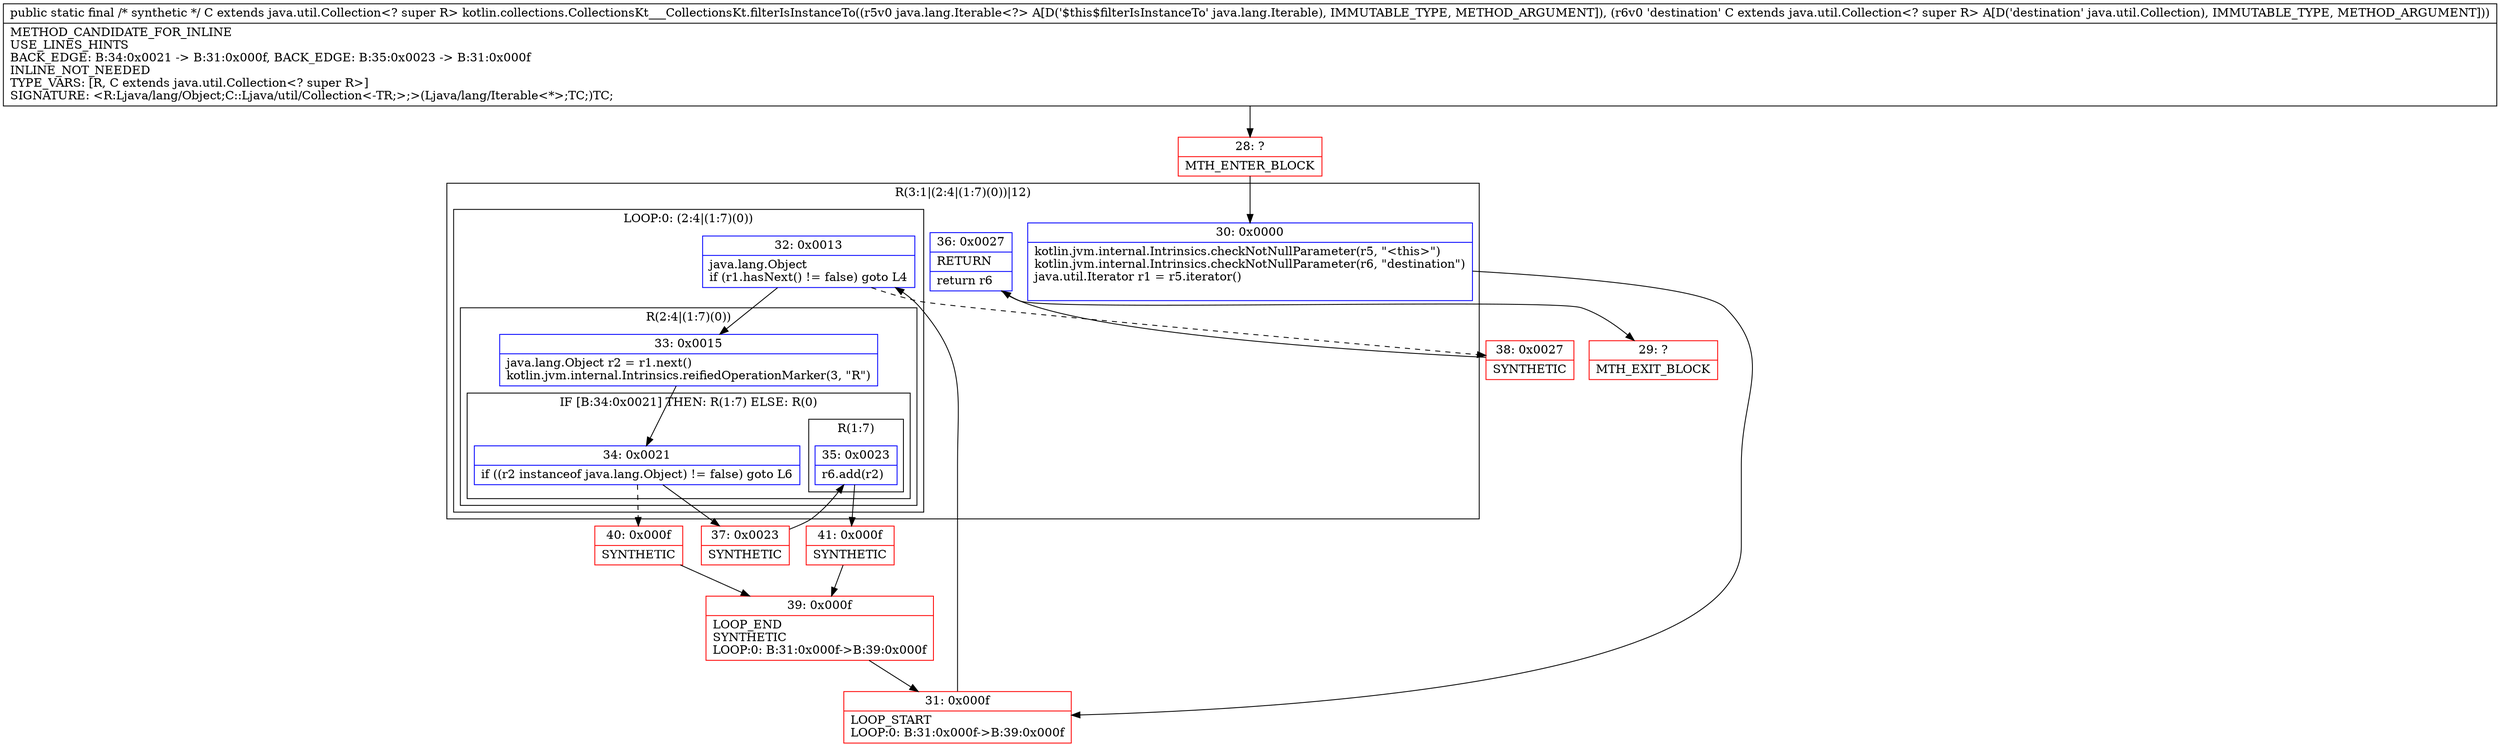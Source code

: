 digraph "CFG forkotlin.collections.CollectionsKt___CollectionsKt.filterIsInstanceTo(Ljava\/lang\/Iterable;Ljava\/util\/Collection;)Ljava\/util\/Collection;" {
subgraph cluster_Region_732084150 {
label = "R(3:1|(2:4|(1:7)(0))|12)";
node [shape=record,color=blue];
Node_30 [shape=record,label="{30\:\ 0x0000|kotlin.jvm.internal.Intrinsics.checkNotNullParameter(r5, \"\<this\>\")\lkotlin.jvm.internal.Intrinsics.checkNotNullParameter(r6, \"destination\")\ljava.util.Iterator r1 = r5.iterator()\l\l}"];
subgraph cluster_LoopRegion_1802759679 {
label = "LOOP:0: (2:4|(1:7)(0))";
node [shape=record,color=blue];
Node_32 [shape=record,label="{32\:\ 0x0013|java.lang.Object \lif (r1.hasNext() != false) goto L4\l}"];
subgraph cluster_Region_2117925667 {
label = "R(2:4|(1:7)(0))";
node [shape=record,color=blue];
Node_33 [shape=record,label="{33\:\ 0x0015|java.lang.Object r2 = r1.next()\lkotlin.jvm.internal.Intrinsics.reifiedOperationMarker(3, \"R\")\l}"];
subgraph cluster_IfRegion_1577522394 {
label = "IF [B:34:0x0021] THEN: R(1:7) ELSE: R(0)";
node [shape=record,color=blue];
Node_34 [shape=record,label="{34\:\ 0x0021|if ((r2 instanceof java.lang.Object) != false) goto L6\l}"];
subgraph cluster_Region_1621493675 {
label = "R(1:7)";
node [shape=record,color=blue];
Node_35 [shape=record,label="{35\:\ 0x0023|r6.add(r2)\l}"];
}
subgraph cluster_Region_340660821 {
label = "R(0)";
node [shape=record,color=blue];
}
}
}
}
Node_36 [shape=record,label="{36\:\ 0x0027|RETURN\l|return r6\l}"];
}
Node_28 [shape=record,color=red,label="{28\:\ ?|MTH_ENTER_BLOCK\l}"];
Node_31 [shape=record,color=red,label="{31\:\ 0x000f|LOOP_START\lLOOP:0: B:31:0x000f\-\>B:39:0x000f\l}"];
Node_37 [shape=record,color=red,label="{37\:\ 0x0023|SYNTHETIC\l}"];
Node_41 [shape=record,color=red,label="{41\:\ 0x000f|SYNTHETIC\l}"];
Node_39 [shape=record,color=red,label="{39\:\ 0x000f|LOOP_END\lSYNTHETIC\lLOOP:0: B:31:0x000f\-\>B:39:0x000f\l}"];
Node_40 [shape=record,color=red,label="{40\:\ 0x000f|SYNTHETIC\l}"];
Node_38 [shape=record,color=red,label="{38\:\ 0x0027|SYNTHETIC\l}"];
Node_29 [shape=record,color=red,label="{29\:\ ?|MTH_EXIT_BLOCK\l}"];
MethodNode[shape=record,label="{public static final \/* synthetic *\/ C extends java.util.Collection\<? super R\> kotlin.collections.CollectionsKt___CollectionsKt.filterIsInstanceTo((r5v0 java.lang.Iterable\<?\> A[D('$this$filterIsInstanceTo' java.lang.Iterable), IMMUTABLE_TYPE, METHOD_ARGUMENT]), (r6v0 'destination' C extends java.util.Collection\<? super R\> A[D('destination' java.util.Collection), IMMUTABLE_TYPE, METHOD_ARGUMENT]))  | METHOD_CANDIDATE_FOR_INLINE\lUSE_LINES_HINTS\lBACK_EDGE: B:34:0x0021 \-\> B:31:0x000f, BACK_EDGE: B:35:0x0023 \-\> B:31:0x000f\lINLINE_NOT_NEEDED\lTYPE_VARS: [R, C extends java.util.Collection\<? super R\>]\lSIGNATURE: \<R:Ljava\/lang\/Object;C::Ljava\/util\/Collection\<\-TR;\>;\>(Ljava\/lang\/Iterable\<*\>;TC;)TC;\l}"];
MethodNode -> Node_28;Node_30 -> Node_31;
Node_32 -> Node_33;
Node_32 -> Node_38[style=dashed];
Node_33 -> Node_34;
Node_34 -> Node_37;
Node_34 -> Node_40[style=dashed];
Node_35 -> Node_41;
Node_36 -> Node_29;
Node_28 -> Node_30;
Node_31 -> Node_32;
Node_37 -> Node_35;
Node_41 -> Node_39;
Node_39 -> Node_31;
Node_40 -> Node_39;
Node_38 -> Node_36;
}

